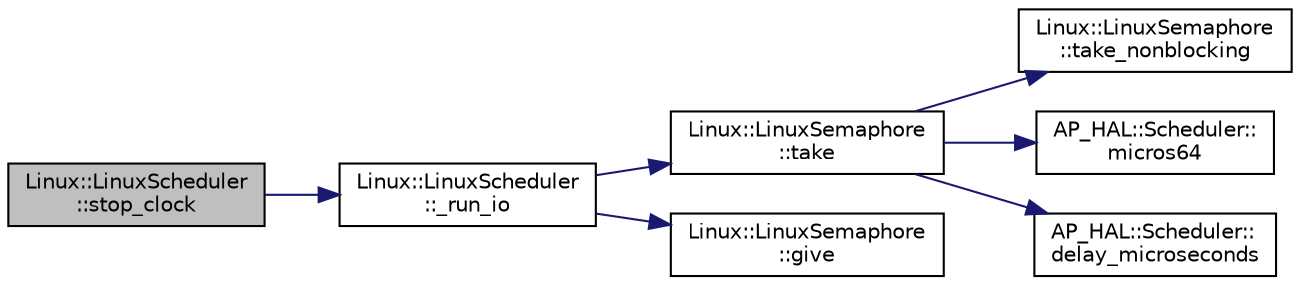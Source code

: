 digraph "Linux::LinuxScheduler::stop_clock"
{
 // INTERACTIVE_SVG=YES
  edge [fontname="Helvetica",fontsize="10",labelfontname="Helvetica",labelfontsize="10"];
  node [fontname="Helvetica",fontsize="10",shape=record];
  rankdir="LR";
  Node1 [label="Linux::LinuxScheduler\l::stop_clock",height=0.2,width=0.4,color="black", fillcolor="grey75", style="filled" fontcolor="black"];
  Node1 -> Node2 [color="midnightblue",fontsize="10",style="solid",fontname="Helvetica"];
  Node2 [label="Linux::LinuxScheduler\l::_run_io",height=0.2,width=0.4,color="black", fillcolor="white", style="filled",URL="$classLinux_1_1LinuxScheduler.html#a8ce627229b5357fc187d2829a551d8a5"];
  Node2 -> Node3 [color="midnightblue",fontsize="10",style="solid",fontname="Helvetica"];
  Node3 [label="Linux::LinuxSemaphore\l::take",height=0.2,width=0.4,color="black", fillcolor="white", style="filled",URL="$classLinux_1_1LinuxSemaphore.html#aeb67a6316045bb520884a0e1518faf60"];
  Node3 -> Node4 [color="midnightblue",fontsize="10",style="solid",fontname="Helvetica"];
  Node4 [label="Linux::LinuxSemaphore\l::take_nonblocking",height=0.2,width=0.4,color="black", fillcolor="white", style="filled",URL="$classLinux_1_1LinuxSemaphore.html#a95fab6c6751022e98592f3d2f1a031e2"];
  Node3 -> Node5 [color="midnightblue",fontsize="10",style="solid",fontname="Helvetica"];
  Node5 [label="AP_HAL::Scheduler::\lmicros64",height=0.2,width=0.4,color="black", fillcolor="white", style="filled",URL="$classAP__HAL_1_1Scheduler.html#acfe178fdca7f8d9b22a939b3aac1a84f"];
  Node3 -> Node6 [color="midnightblue",fontsize="10",style="solid",fontname="Helvetica"];
  Node6 [label="AP_HAL::Scheduler::\ldelay_microseconds",height=0.2,width=0.4,color="black", fillcolor="white", style="filled",URL="$classAP__HAL_1_1Scheduler.html#a78c4f1b1f192ac1c99544b6cc8f099b0"];
  Node2 -> Node7 [color="midnightblue",fontsize="10",style="solid",fontname="Helvetica"];
  Node7 [label="Linux::LinuxSemaphore\l::give",height=0.2,width=0.4,color="black", fillcolor="white", style="filled",URL="$classLinux_1_1LinuxSemaphore.html#aace5e39da9e309e2ffbd3fabff4e52e1"];
}
